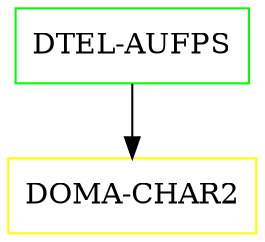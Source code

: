 digraph G {
  "DTEL-AUFPS" [shape=box,color=green];
  "DOMA-CHAR2" [shape=box,color=yellow,URL="./DOMA_CHAR2.html"];
  "DTEL-AUFPS" -> "DOMA-CHAR2";
}
